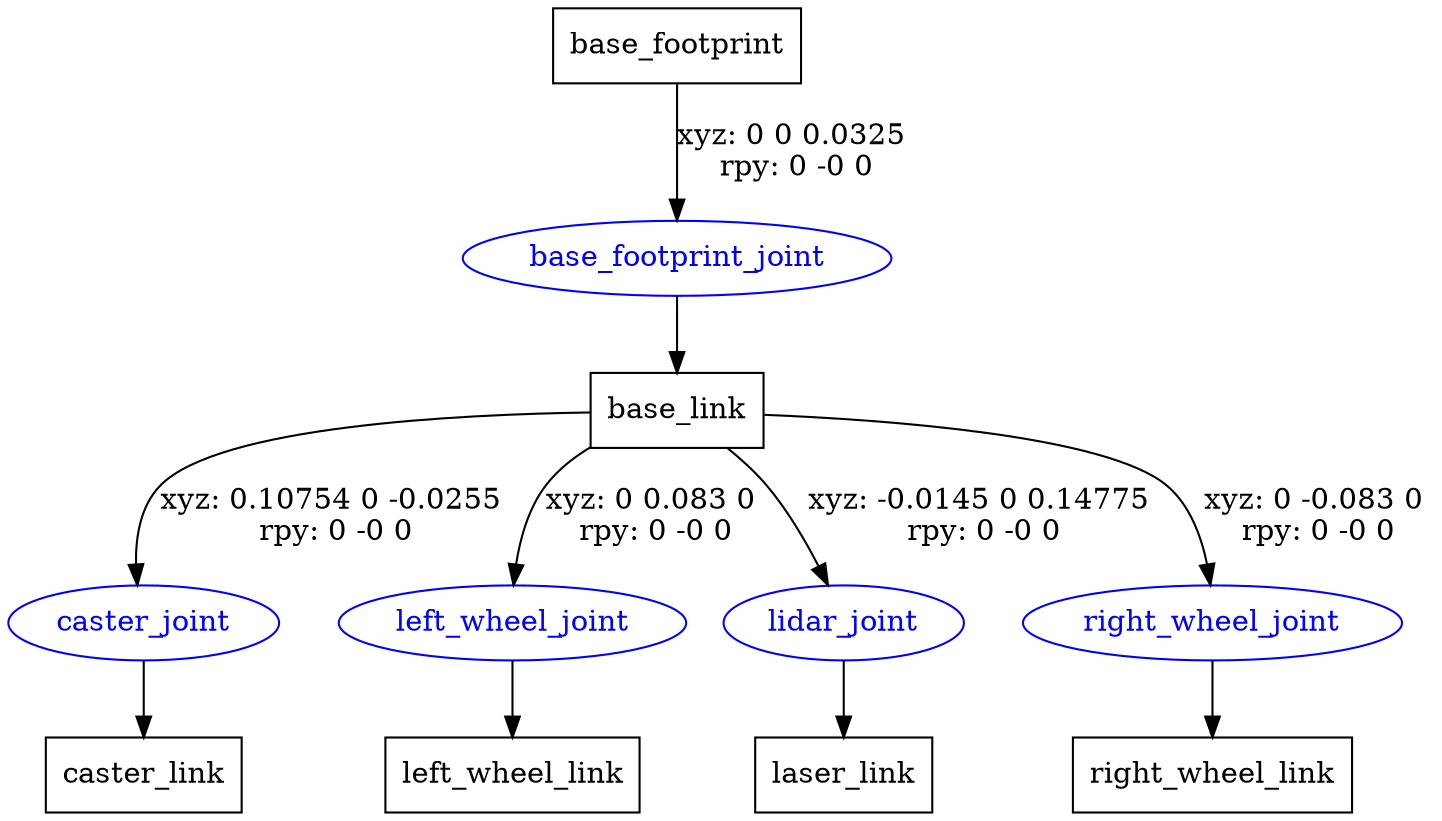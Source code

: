 digraph G {
node [shape=box];
"base_footprint" [label="base_footprint"];
"base_link" [label="base_link"];
"caster_link" [label="caster_link"];
"left_wheel_link" [label="left_wheel_link"];
"laser_link" [label="laser_link"];
"right_wheel_link" [label="right_wheel_link"];
node [shape=ellipse, color=blue, fontcolor=blue];
"base_footprint" -> "base_footprint_joint" [label="xyz: 0 0 0.0325 \nrpy: 0 -0 0"]
"base_footprint_joint" -> "base_link"
"base_link" -> "caster_joint" [label="xyz: 0.10754 0 -0.0255 \nrpy: 0 -0 0"]
"caster_joint" -> "caster_link"
"base_link" -> "left_wheel_joint" [label="xyz: 0 0.083 0 \nrpy: 0 -0 0"]
"left_wheel_joint" -> "left_wheel_link"
"base_link" -> "lidar_joint" [label="xyz: -0.0145 0 0.14775 \nrpy: 0 -0 0"]
"lidar_joint" -> "laser_link"
"base_link" -> "right_wheel_joint" [label="xyz: 0 -0.083 0 \nrpy: 0 -0 0"]
"right_wheel_joint" -> "right_wheel_link"
}
